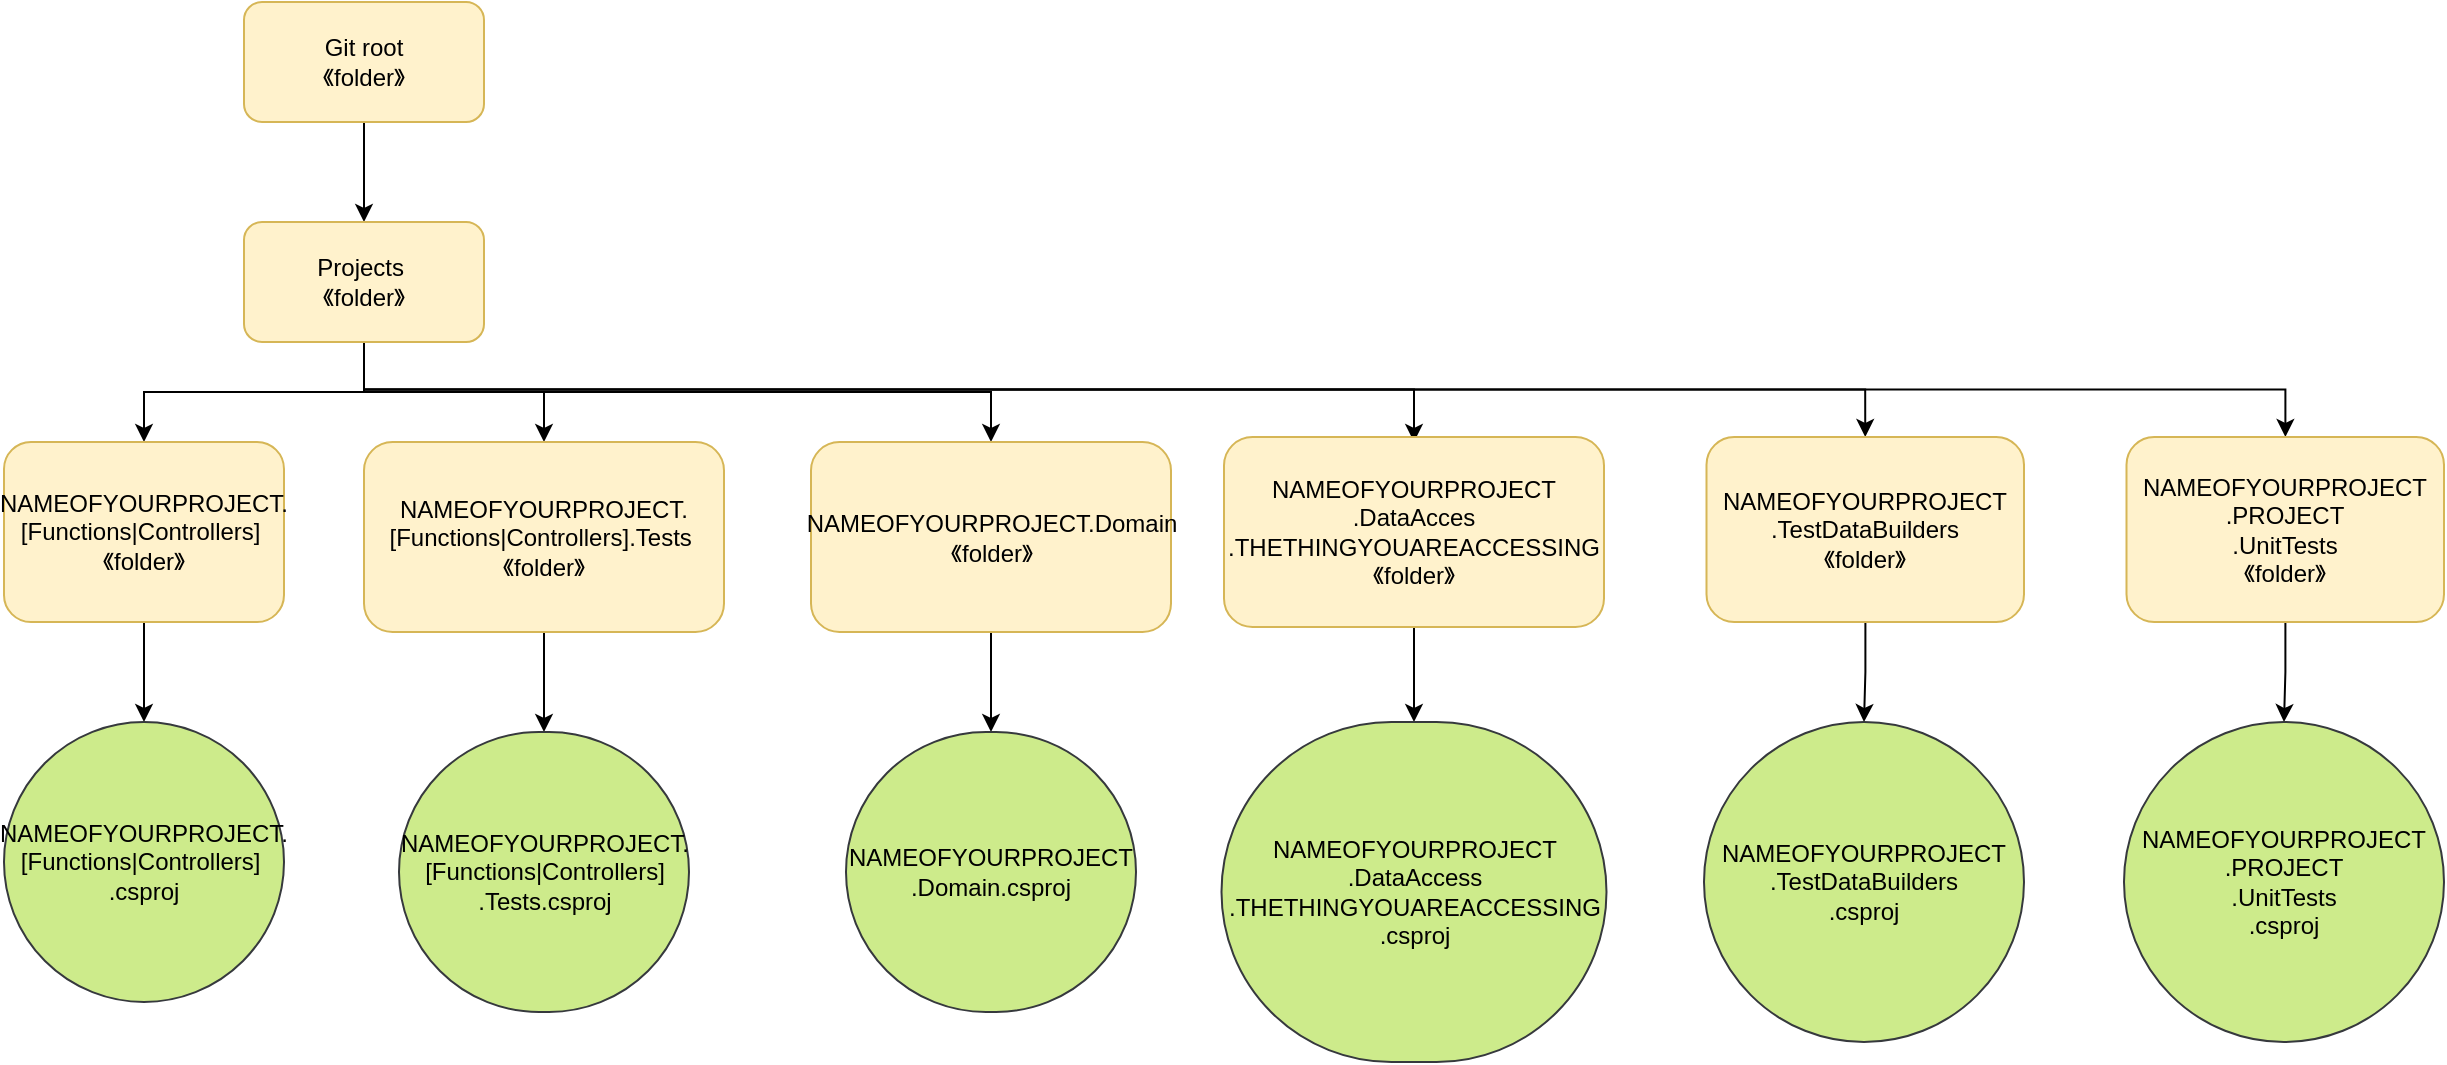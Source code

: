 <mxfile version="14.2.9" type="github">
  <diagram id="prtHgNgQTEPvFCAcTncT" name="Page-1">
    <mxGraphModel dx="1107" dy="491" grid="1" gridSize="10" guides="1" tooltips="1" connect="1" arrows="1" fold="1" page="1" pageScale="1" pageWidth="827" pageHeight="1169" background="#ffffff" math="0" shadow="0">
      <root>
        <mxCell id="0" />
        <mxCell id="1" parent="0" />
        <mxCell id="NEZ7RZ7i4HVP9aI7dhXX-5" style="edgeStyle=orthogonalEdgeStyle;rounded=0;orthogonalLoop=1;jettySize=auto;html=1;noEdgeStyle=1;orthogonal=1;" parent="1" source="NEZ7RZ7i4HVP9aI7dhXX-1" target="NEZ7RZ7i4HVP9aI7dhXX-3" edge="1">
          <mxGeometry relative="1" as="geometry" />
        </mxCell>
        <mxCell id="NEZ7RZ7i4HVP9aI7dhXX-1" value="Git root &lt;br&gt;《folder》" style="rounded=1;whiteSpace=wrap;html=1;fillColor=#fff2cc;strokeColor=#d6b656;" parent="1" vertex="1">
          <mxGeometry x="130" width="120" height="60" as="geometry" />
        </mxCell>
        <mxCell id="NEZ7RZ7i4HVP9aI7dhXX-7" value="" style="edgeStyle=orthogonalEdgeStyle;rounded=0;orthogonalLoop=1;jettySize=auto;html=1;" parent="1" source="NEZ7RZ7i4HVP9aI7dhXX-3" target="NEZ7RZ7i4HVP9aI7dhXX-4" edge="1">
          <mxGeometry relative="1" as="geometry" />
        </mxCell>
        <mxCell id="NEZ7RZ7i4HVP9aI7dhXX-9" style="edgeStyle=orthogonalEdgeStyle;rounded=0;orthogonalLoop=1;jettySize=auto;html=1;entryX=0.5;entryY=0;entryDx=0;entryDy=0;" parent="1" source="NEZ7RZ7i4HVP9aI7dhXX-3" target="NEZ7RZ7i4HVP9aI7dhXX-8" edge="1">
          <mxGeometry relative="1" as="geometry" />
        </mxCell>
        <mxCell id="NEZ7RZ7i4HVP9aI7dhXX-18" style="edgeStyle=orthogonalEdgeStyle;rounded=0;orthogonalLoop=1;jettySize=auto;html=1;entryX=0.5;entryY=0;entryDx=0;entryDy=0;exitX=0.5;exitY=1;exitDx=0;exitDy=0;" parent="1" source="NEZ7RZ7i4HVP9aI7dhXX-3" target="NEZ7RZ7i4HVP9aI7dhXX-16" edge="1">
          <mxGeometry relative="1" as="geometry" />
        </mxCell>
        <mxCell id="NEZ7RZ7i4HVP9aI7dhXX-24" style="edgeStyle=orthogonalEdgeStyle;rounded=0;orthogonalLoop=1;jettySize=auto;html=1;entryX=0.5;entryY=0.026;entryDx=0;entryDy=0;entryPerimeter=0;exitX=0.5;exitY=1;exitDx=0;exitDy=0;" parent="1" source="NEZ7RZ7i4HVP9aI7dhXX-3" target="NEZ7RZ7i4HVP9aI7dhXX-21" edge="1">
          <mxGeometry relative="1" as="geometry">
            <mxPoint x="200" y="180" as="sourcePoint" />
            <mxPoint x="710" y="210" as="targetPoint" />
          </mxGeometry>
        </mxCell>
        <mxCell id="sw0Yx1cx7FWXNq0BttTU-4" style="edgeStyle=orthogonalEdgeStyle;rounded=0;orthogonalLoop=1;jettySize=auto;html=1;entryX=0.5;entryY=0;entryDx=0;entryDy=0;exitX=0.5;exitY=1;exitDx=0;exitDy=0;" edge="1" parent="1" source="NEZ7RZ7i4HVP9aI7dhXX-3" target="sw0Yx1cx7FWXNq0BttTU-1">
          <mxGeometry relative="1" as="geometry" />
        </mxCell>
        <mxCell id="sw0Yx1cx7FWXNq0BttTU-8" style="edgeStyle=orthogonalEdgeStyle;rounded=0;orthogonalLoop=1;jettySize=auto;html=1;exitX=0.5;exitY=1;exitDx=0;exitDy=0;" edge="1" parent="1" source="NEZ7RZ7i4HVP9aI7dhXX-3" target="sw0Yx1cx7FWXNq0BttTU-5">
          <mxGeometry relative="1" as="geometry" />
        </mxCell>
        <mxCell id="NEZ7RZ7i4HVP9aI7dhXX-3" value="Projects&amp;nbsp;&lt;br&gt;《folder》" style="rounded=1;whiteSpace=wrap;html=1;fillColor=#fff2cc;strokeColor=#d6b656;" parent="1" vertex="1">
          <mxGeometry x="130" y="110" width="120" height="60" as="geometry" />
        </mxCell>
        <mxCell id="NEZ7RZ7i4HVP9aI7dhXX-11" style="edgeStyle=orthogonalEdgeStyle;rounded=0;orthogonalLoop=1;jettySize=auto;html=1;" parent="1" source="NEZ7RZ7i4HVP9aI7dhXX-4" target="NEZ7RZ7i4HVP9aI7dhXX-10" edge="1">
          <mxGeometry relative="1" as="geometry" />
        </mxCell>
        <mxCell id="NEZ7RZ7i4HVP9aI7dhXX-4" value="NAMEOFYOURPROJECT.[Functions|Controllers]&amp;nbsp;&lt;br&gt;《folder》" style="rounded=1;whiteSpace=wrap;html=1;fillColor=#fff2cc;strokeColor=#d6b656;" parent="1" vertex="1">
          <mxGeometry x="10" y="220" width="140" height="90" as="geometry" />
        </mxCell>
        <mxCell id="NEZ7RZ7i4HVP9aI7dhXX-15" style="edgeStyle=orthogonalEdgeStyle;rounded=0;orthogonalLoop=1;jettySize=auto;html=1;entryX=0.5;entryY=0;entryDx=0;entryDy=0;" parent="1" source="NEZ7RZ7i4HVP9aI7dhXX-8" target="NEZ7RZ7i4HVP9aI7dhXX-12" edge="1">
          <mxGeometry relative="1" as="geometry" />
        </mxCell>
        <mxCell id="NEZ7RZ7i4HVP9aI7dhXX-8" value="NAMEOFYOURPROJECT.[Functions|Controllers].Tests&amp;nbsp;&lt;br&gt;《folder》" style="rounded=1;whiteSpace=wrap;html=1;fillColor=#fff2cc;strokeColor=#d6b656;treeMoving=0;deletable=0;treeFolding=0;comic=0;autosize=0;" parent="1" vertex="1">
          <mxGeometry x="190" y="220" width="180" height="95" as="geometry" />
        </mxCell>
        <mxCell id="NEZ7RZ7i4HVP9aI7dhXX-10" value="NAMEOFYOURPROJECT.[Functions|Controllers]&amp;nbsp;&lt;br&gt;.csproj" style="rounded=1;whiteSpace=wrap;html=1;fillColor=#cdeb8b;strokeColor=#36393d;arcSize=50;" parent="1" vertex="1">
          <mxGeometry x="10" y="360" width="140" height="140" as="geometry" />
        </mxCell>
        <mxCell id="NEZ7RZ7i4HVP9aI7dhXX-12" value="NAMEOFYOURPROJECT.[Functions|Controllers]&lt;br&gt;.Tests.csproj" style="rounded=1;whiteSpace=wrap;html=1;fillColor=#cdeb8b;strokeColor=#36393d;treeMoving=0;deletable=0;treeFolding=0;comic=0;autosize=0;arcSize=50;" parent="1" vertex="1">
          <mxGeometry x="207.5" y="365" width="145" height="140" as="geometry" />
        </mxCell>
        <mxCell id="NEZ7RZ7i4HVP9aI7dhXX-20" style="edgeStyle=orthogonalEdgeStyle;rounded=0;orthogonalLoop=1;jettySize=auto;html=1;entryX=0.5;entryY=0;entryDx=0;entryDy=0;" parent="1" source="NEZ7RZ7i4HVP9aI7dhXX-16" target="NEZ7RZ7i4HVP9aI7dhXX-17" edge="1">
          <mxGeometry relative="1" as="geometry" />
        </mxCell>
        <mxCell id="NEZ7RZ7i4HVP9aI7dhXX-16" value="NAMEOFYOURPROJECT.Domain&lt;br&gt;《folder》" style="rounded=1;whiteSpace=wrap;html=1;fillColor=#fff2cc;strokeColor=#d6b656;treeMoving=0;deletable=0;treeFolding=0;comic=0;autosize=0;" parent="1" vertex="1">
          <mxGeometry x="413.5" y="220" width="180" height="95" as="geometry" />
        </mxCell>
        <mxCell id="NEZ7RZ7i4HVP9aI7dhXX-17" value="NAMEOFYOURPROJECT&lt;br&gt;.Domain.csproj" style="rounded=1;whiteSpace=wrap;html=1;fillColor=#cdeb8b;strokeColor=#36393d;treeMoving=0;deletable=0;treeFolding=0;comic=0;autosize=0;arcSize=50;" parent="1" vertex="1">
          <mxGeometry x="431" y="365" width="145" height="140" as="geometry" />
        </mxCell>
        <mxCell id="NEZ7RZ7i4HVP9aI7dhXX-23" style="edgeStyle=orthogonalEdgeStyle;rounded=0;orthogonalLoop=1;jettySize=auto;html=1;entryX=0.5;entryY=0;entryDx=0;entryDy=0;" parent="1" source="NEZ7RZ7i4HVP9aI7dhXX-21" target="NEZ7RZ7i4HVP9aI7dhXX-22" edge="1">
          <mxGeometry relative="1" as="geometry" />
        </mxCell>
        <mxCell id="NEZ7RZ7i4HVP9aI7dhXX-21" value="NAMEOFYOURPROJECT&lt;br&gt;.DataAcces&lt;br&gt;.THETHINGYOUAREACCESSING&lt;br&gt;《folder》" style="rounded=1;whiteSpace=wrap;html=1;fillColor=#fff2cc;strokeColor=#d6b656;treeMoving=0;deletable=0;treeFolding=0;comic=0;autosize=0;" parent="1" vertex="1">
          <mxGeometry x="620" y="217.5" width="190" height="95" as="geometry" />
        </mxCell>
        <mxCell id="NEZ7RZ7i4HVP9aI7dhXX-22" value="NAMEOFYOURPROJECT&lt;br&gt;.DataAccess&lt;br&gt;.THETHINGYOUAREACCESSING&lt;br&gt;.csproj" style="rounded=1;whiteSpace=wrap;html=1;fillColor=#cdeb8b;strokeColor=#36393d;treeMoving=0;deletable=0;treeFolding=0;comic=0;autosize=0;arcSize=50;" parent="1" vertex="1">
          <mxGeometry x="618.75" y="360" width="192.5" height="170" as="geometry" />
        </mxCell>
        <mxCell id="sw0Yx1cx7FWXNq0BttTU-3" style="edgeStyle=orthogonalEdgeStyle;rounded=0;orthogonalLoop=1;jettySize=auto;html=1;entryX=0.5;entryY=0;entryDx=0;entryDy=0;" edge="1" parent="1" source="sw0Yx1cx7FWXNq0BttTU-1" target="sw0Yx1cx7FWXNq0BttTU-2">
          <mxGeometry relative="1" as="geometry" />
        </mxCell>
        <mxCell id="sw0Yx1cx7FWXNq0BttTU-1" value="NAMEOFYOURPROJECT&lt;br&gt;.TestDataBuilders&lt;br&gt;《folder》" style="rounded=1;whiteSpace=wrap;html=1;fillColor=#fff2cc;strokeColor=#d6b656;treeMoving=0;deletable=0;treeFolding=0;comic=0;autosize=0;" vertex="1" parent="1">
          <mxGeometry x="861.25" y="217.5" width="158.75" height="92.5" as="geometry" />
        </mxCell>
        <mxCell id="sw0Yx1cx7FWXNq0BttTU-2" value="NAMEOFYOURPROJECT&lt;br&gt;.TestDataBuilders&lt;br&gt;.csproj" style="rounded=1;whiteSpace=wrap;html=1;fillColor=#cdeb8b;strokeColor=#36393d;treeMoving=0;deletable=0;treeFolding=0;comic=0;autosize=0;arcSize=50;" vertex="1" parent="1">
          <mxGeometry x="860" y="360" width="160" height="160" as="geometry" />
        </mxCell>
        <mxCell id="sw0Yx1cx7FWXNq0BttTU-7" style="edgeStyle=orthogonalEdgeStyle;rounded=0;orthogonalLoop=1;jettySize=auto;html=1;entryX=0.5;entryY=0;entryDx=0;entryDy=0;" edge="1" parent="1" source="sw0Yx1cx7FWXNq0BttTU-5" target="sw0Yx1cx7FWXNq0BttTU-6">
          <mxGeometry relative="1" as="geometry" />
        </mxCell>
        <mxCell id="sw0Yx1cx7FWXNq0BttTU-5" value="NAMEOFYOURPROJECT&lt;br&gt;&lt;div&gt;.PROJECT&lt;/div&gt;&lt;div&gt;.UnitTests&lt;br&gt;&lt;/div&gt;《folder》" style="rounded=1;whiteSpace=wrap;html=1;fillColor=#fff2cc;strokeColor=#d6b656;treeMoving=0;deletable=0;treeFolding=0;comic=0;autosize=0;" vertex="1" parent="1">
          <mxGeometry x="1071.25" y="217.5" width="158.75" height="92.5" as="geometry" />
        </mxCell>
        <mxCell id="sw0Yx1cx7FWXNq0BttTU-6" value="NAMEOFYOURPROJECT&lt;br&gt;&lt;div&gt;.PROJECT&lt;/div&gt;.UnitTests&lt;br&gt;.csproj" style="rounded=1;whiteSpace=wrap;html=1;fillColor=#cdeb8b;strokeColor=#36393d;treeMoving=0;deletable=0;treeFolding=0;comic=0;autosize=0;arcSize=50;" vertex="1" parent="1">
          <mxGeometry x="1070" y="360" width="160" height="160" as="geometry" />
        </mxCell>
      </root>
    </mxGraphModel>
  </diagram>
</mxfile>
